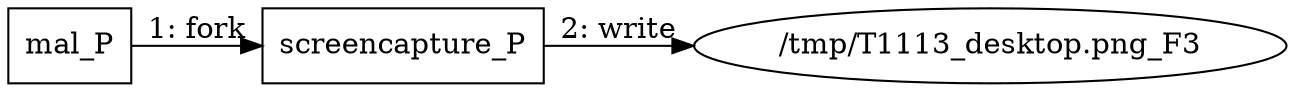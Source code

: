 digraph T1113 {
rankdir="LR"
size="9"
fixedsize="false"
splines="true"
nodesep=0.3
ranksep=0
fontsize=10
overlap="scalexy"
engine= "neato"
	"mal_P" [node_type=Process shape=box]
	"screencapture_P" [node_type=Process shape=box]
	"/tmp/T1113_desktop.png_F3" [node_type=File shape=ellipse]
	"mal_P" -> "screencapture_P" [label="1: fork"]
	"screencapture_P" -> "/tmp/T1113_desktop.png_F3" [label="2: write"]
}

